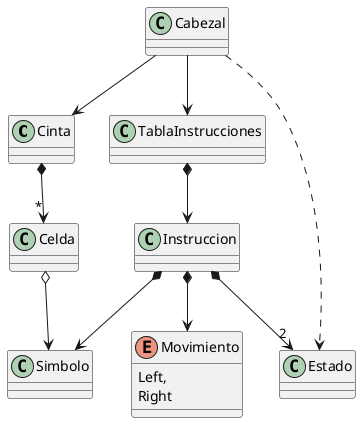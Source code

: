 @startuml "Maquina de Turing"
    class Cinta
    class Celda
    class Simbolo
    class Cabezal
    class TablaInstrucciones
    class Estado
    enum Movimiento{
        Left,
        Right
    }

    Cinta *--> "*" Celda
    Celda o--> Simbolo
    Cabezal --> Cinta
    TablaInstrucciones *--> Instruccion
    Cabezal ..> Estado
    Cabezal --> TablaInstrucciones
    Instruccion *--> "2" Estado
    Instruccion *--> Simbolo
    Instruccion *--> Movimiento

@enduml